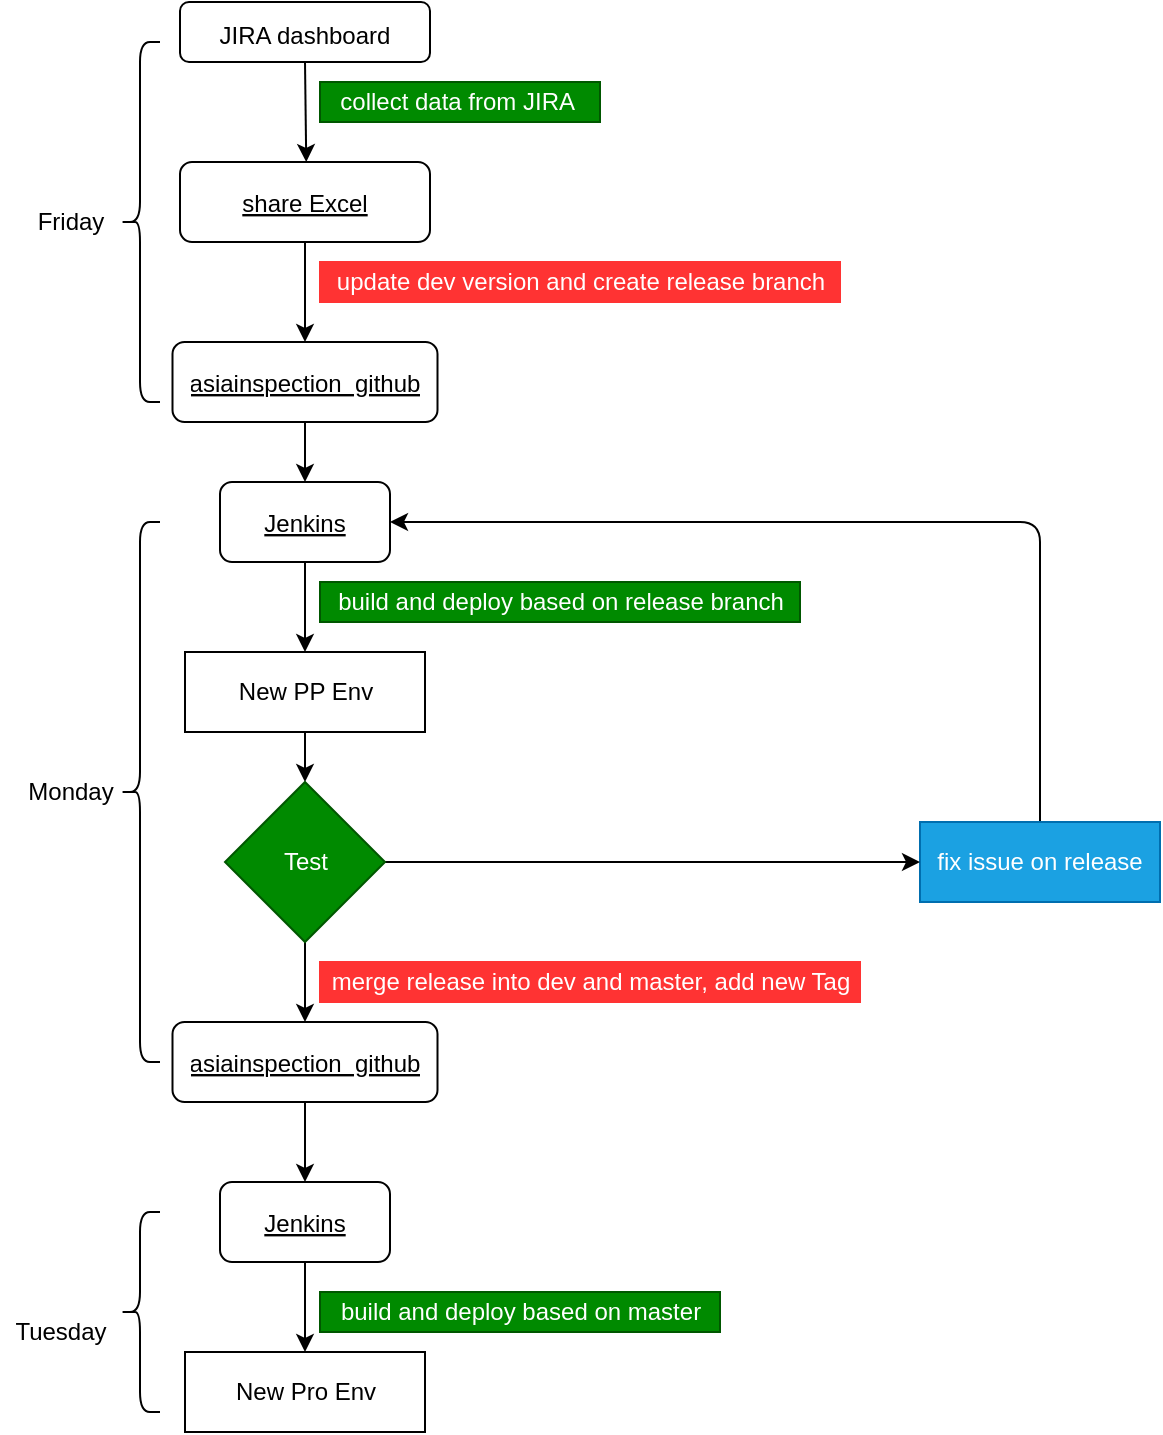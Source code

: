 <mxfile>
    <diagram id="C5RBs43oDa-KdzZeNtuy" name="Page-1">
        <mxGraphModel dx="1135" dy="790" grid="1" gridSize="10" guides="1" tooltips="1" connect="1" arrows="1" fold="1" page="1" pageScale="1" pageWidth="827" pageHeight="1169" math="0" shadow="0">
            <root>
                <mxCell id="WIyWlLk6GJQsqaUBKTNV-0"/>
                <mxCell id="WIyWlLk6GJQsqaUBKTNV-1" parent="WIyWlLk6GJQsqaUBKTNV-0"/>
                <mxCell id="8" style="edgeStyle=none;html=1;exitX=0.5;exitY=1;exitDx=0;exitDy=0;fillColor=none;entryX=0.505;entryY=0;entryDx=0;entryDy=0;entryPerimeter=0;" edge="1" parent="WIyWlLk6GJQsqaUBKTNV-1" source="6" target="11">
                    <mxGeometry relative="1" as="geometry">
                        <mxPoint x="223" y="110" as="targetPoint"/>
                    </mxGeometry>
                </mxCell>
                <mxCell id="1" value="" style="shape=curlyBracket;whiteSpace=wrap;html=1;rounded=1;" vertex="1" parent="WIyWlLk6GJQsqaUBKTNV-1">
                    <mxGeometry x="130" y="40" width="20" height="180" as="geometry"/>
                </mxCell>
                <UserObject label="JIRA dashboard" link="https://asiainspection.atlassian.net/jira/dashboards/12348" id="6">
                    <mxCell style="fontStyle=4;rounded=1;overflow=hidden;spacing=10;" vertex="1" parent="WIyWlLk6GJQsqaUBKTNV-1">
                        <mxGeometry x="160" y="20" width="125" height="30" as="geometry"/>
                    </mxCell>
                </UserObject>
                <mxCell id="9" value="collect data from JIRA&amp;nbsp;" style="text;html=1;resizable=0;autosize=1;align=center;verticalAlign=middle;points=[];rounded=0;fillColor=#008a00;strokeColor=#005700;fontColor=#ffffff;" vertex="1" parent="WIyWlLk6GJQsqaUBKTNV-1">
                    <mxGeometry x="230" y="60" width="140" height="20" as="geometry"/>
                </mxCell>
                <mxCell id="12" style="edgeStyle=none;html=1;exitX=0.5;exitY=1;exitDx=0;exitDy=0;" edge="1" parent="WIyWlLk6GJQsqaUBKTNV-1" source="11" target="13">
                    <mxGeometry relative="1" as="geometry">
                        <mxPoint x="223" y="190" as="targetPoint"/>
                    </mxGeometry>
                </mxCell>
                <UserObject label="share Excel" link="https://ainsp.sharepoint.com/:x:/r/sites/ITTeam/_layouts/15/doc2.aspx?sourcedoc=%7B51D5F657-60B8-40FD-BA66-24D1B1038D02%7D&amp;file=Release-Management.xlsx&amp;action=default&amp;mobileredirect=true&amp;cid=d3230fc7-dc86-4ffa-9802-c50024e59588&amp;isSPOFile=1" id="11">
                    <mxCell style="fontStyle=4;rounded=1;overflow=hidden;spacing=10;arcSize=15;" vertex="1" parent="WIyWlLk6GJQsqaUBKTNV-1">
                        <mxGeometry x="160" y="100" width="125" height="40" as="geometry"/>
                    </mxCell>
                </UserObject>
                <mxCell id="41" style="edgeStyle=none;html=1;exitX=0.5;exitY=1;exitDx=0;exitDy=0;entryX=0.5;entryY=0;entryDx=0;entryDy=0;" edge="1" parent="WIyWlLk6GJQsqaUBKTNV-1" source="13" target="19">
                    <mxGeometry relative="1" as="geometry"/>
                </mxCell>
                <UserObject label="asiainspection  github" linkTarget="_blank" link="https://github.com/asiainspection" id="13">
                    <mxCell style="fontStyle=4;rounded=1;overflow=hidden;spacing=10;" vertex="1" parent="WIyWlLk6GJQsqaUBKTNV-1">
                        <mxGeometry x="156.25" y="190" width="132.5" height="40" as="geometry"/>
                    </mxCell>
                </UserObject>
                <mxCell id="14" value="update dev version and create release branch" style="text;html=1;resizable=0;autosize=1;align=center;verticalAlign=middle;points=[];rounded=0;fontColor=#ffffff;fontStyle=0;strokeColor=#FF3333;fillColor=#FF3333;" vertex="1" parent="WIyWlLk6GJQsqaUBKTNV-1">
                    <mxGeometry x="230" y="150" width="260" height="20" as="geometry"/>
                </mxCell>
                <mxCell id="16" value="" style="shape=curlyBracket;whiteSpace=wrap;html=1;rounded=1;" vertex="1" parent="WIyWlLk6GJQsqaUBKTNV-1">
                    <mxGeometry x="130" y="280" width="20" height="270" as="geometry"/>
                </mxCell>
                <mxCell id="17" value="Monday" style="text;html=1;align=center;verticalAlign=middle;resizable=0;points=[];autosize=1;strokeColor=none;" vertex="1" parent="WIyWlLk6GJQsqaUBKTNV-1">
                    <mxGeometry x="75" y="405" width="60" height="20" as="geometry"/>
                </mxCell>
                <mxCell id="18" value="Friday&lt;br&gt;" style="text;html=1;align=center;verticalAlign=middle;resizable=0;points=[];autosize=1;strokeColor=none;" vertex="1" parent="WIyWlLk6GJQsqaUBKTNV-1">
                    <mxGeometry x="80" y="120" width="50" height="20" as="geometry"/>
                </mxCell>
                <mxCell id="21" style="edgeStyle=none;html=1;exitX=0.5;exitY=1;exitDx=0;exitDy=0;entryX=0.5;entryY=0;entryDx=0;entryDy=0;" edge="1" parent="WIyWlLk6GJQsqaUBKTNV-1" source="19" target="20">
                    <mxGeometry relative="1" as="geometry"/>
                </mxCell>
                <UserObject label="Jenkins" linkTarget="_blank" link="https://devops.qima.com/" id="19">
                    <mxCell style="fontStyle=4;rounded=1;overflow=hidden;spacing=10;" vertex="1" parent="WIyWlLk6GJQsqaUBKTNV-1">
                        <mxGeometry x="180" y="260" width="85" height="40" as="geometry"/>
                    </mxCell>
                </UserObject>
                <mxCell id="45" style="edgeStyle=none;html=1;exitX=0.5;exitY=1;exitDx=0;exitDy=0;entryX=0.5;entryY=0;entryDx=0;entryDy=0;" edge="1" parent="WIyWlLk6GJQsqaUBKTNV-1" source="20" target="43">
                    <mxGeometry relative="1" as="geometry"/>
                </mxCell>
                <mxCell id="20" value="New PP Env" style="whiteSpace=wrap;html=1;" vertex="1" parent="WIyWlLk6GJQsqaUBKTNV-1">
                    <mxGeometry x="162.5" y="345" width="120" height="40" as="geometry"/>
                </mxCell>
                <mxCell id="22" value="build and deploy based on release branch" style="text;html=1;align=center;verticalAlign=middle;resizable=0;points=[];autosize=1;strokeColor=#005700;fillColor=#008a00;fontColor=#ffffff;" vertex="1" parent="WIyWlLk6GJQsqaUBKTNV-1">
                    <mxGeometry x="230" y="310" width="240" height="20" as="geometry"/>
                </mxCell>
                <mxCell id="48" style="edgeStyle=none;html=1;exitX=0.5;exitY=0;exitDx=0;exitDy=0;entryX=1;entryY=0.5;entryDx=0;entryDy=0;" edge="1" parent="WIyWlLk6GJQsqaUBKTNV-1" source="24" target="19">
                    <mxGeometry relative="1" as="geometry">
                        <Array as="points">
                            <mxPoint x="590" y="280"/>
                        </Array>
                    </mxGeometry>
                </mxCell>
                <mxCell id="24" value="fix issue on release" style="whiteSpace=wrap;html=1;fillColor=#1ba1e2;strokeColor=#006EAF;fontColor=#ffffff;" vertex="1" parent="WIyWlLk6GJQsqaUBKTNV-1">
                    <mxGeometry x="530" y="430" width="120" height="40" as="geometry"/>
                </mxCell>
                <mxCell id="30" value="merge release into dev and master, add new Tag" style="text;html=1;align=center;verticalAlign=middle;resizable=0;points=[];autosize=1;fontColor=#ffffff;strokeColor=#FF3333;fillColor=#FF3333;" vertex="1" parent="WIyWlLk6GJQsqaUBKTNV-1">
                    <mxGeometry x="230" y="500" width="270" height="20" as="geometry"/>
                </mxCell>
                <mxCell id="42" style="edgeStyle=none;html=1;exitX=0.5;exitY=1;exitDx=0;exitDy=0;entryX=0.5;entryY=0;entryDx=0;entryDy=0;" edge="1" parent="WIyWlLk6GJQsqaUBKTNV-1" source="31" target="37">
                    <mxGeometry relative="1" as="geometry"/>
                </mxCell>
                <UserObject label="asiainspection  github" linkTarget="_blank" link="https://github.com/asiainspection" id="31">
                    <mxCell style="fontStyle=4;rounded=1;overflow=hidden;spacing=10;" vertex="1" parent="WIyWlLk6GJQsqaUBKTNV-1">
                        <mxGeometry x="156.25" y="530" width="132.5" height="40" as="geometry"/>
                    </mxCell>
                </UserObject>
                <mxCell id="33" value="" style="shape=curlyBracket;whiteSpace=wrap;html=1;rounded=1;" vertex="1" parent="WIyWlLk6GJQsqaUBKTNV-1">
                    <mxGeometry x="130" y="625" width="20" height="100" as="geometry"/>
                </mxCell>
                <mxCell id="34" value="Tuesday" style="text;html=1;align=center;verticalAlign=middle;resizable=0;points=[];autosize=1;strokeColor=none;" vertex="1" parent="WIyWlLk6GJQsqaUBKTNV-1">
                    <mxGeometry x="70" y="675" width="60" height="20" as="geometry"/>
                </mxCell>
                <mxCell id="39" style="edgeStyle=none;html=1;exitX=0.5;exitY=1;exitDx=0;exitDy=0;" edge="1" parent="WIyWlLk6GJQsqaUBKTNV-1" source="37" target="38">
                    <mxGeometry relative="1" as="geometry"/>
                </mxCell>
                <UserObject label="Jenkins" linkTarget="_blank" link="https://devops.qima.com/" id="37">
                    <mxCell style="fontStyle=4;rounded=1;overflow=hidden;spacing=10;" vertex="1" parent="WIyWlLk6GJQsqaUBKTNV-1">
                        <mxGeometry x="180" y="610" width="85" height="40" as="geometry"/>
                    </mxCell>
                </UserObject>
                <mxCell id="38" value="New Pro Env" style="whiteSpace=wrap;html=1;" vertex="1" parent="WIyWlLk6GJQsqaUBKTNV-1">
                    <mxGeometry x="162.5" y="695" width="120" height="40" as="geometry"/>
                </mxCell>
                <mxCell id="40" value="build and deploy based on master" style="text;html=1;align=center;verticalAlign=middle;resizable=0;points=[];autosize=1;strokeColor=#005700;fillColor=#008a00;fontColor=#ffffff;" vertex="1" parent="WIyWlLk6GJQsqaUBKTNV-1">
                    <mxGeometry x="230" y="665" width="200" height="20" as="geometry"/>
                </mxCell>
                <mxCell id="46" style="edgeStyle=none;html=1;exitX=0.5;exitY=1;exitDx=0;exitDy=0;entryX=0.5;entryY=0;entryDx=0;entryDy=0;" edge="1" parent="WIyWlLk6GJQsqaUBKTNV-1" source="43" target="31">
                    <mxGeometry relative="1" as="geometry"/>
                </mxCell>
                <mxCell id="47" style="edgeStyle=none;html=1;exitX=1;exitY=0.5;exitDx=0;exitDy=0;entryX=0;entryY=0.5;entryDx=0;entryDy=0;" edge="1" parent="WIyWlLk6GJQsqaUBKTNV-1" source="43" target="24">
                    <mxGeometry relative="1" as="geometry"/>
                </mxCell>
                <mxCell id="43" value="Test" style="rhombus;whiteSpace=wrap;html=1;fillColor=#008a00;strokeColor=#005700;fontColor=#ffffff;" vertex="1" parent="WIyWlLk6GJQsqaUBKTNV-1">
                    <mxGeometry x="182.5" y="410" width="80" height="80" as="geometry"/>
                </mxCell>
            </root>
        </mxGraphModel>
    </diagram>
</mxfile>